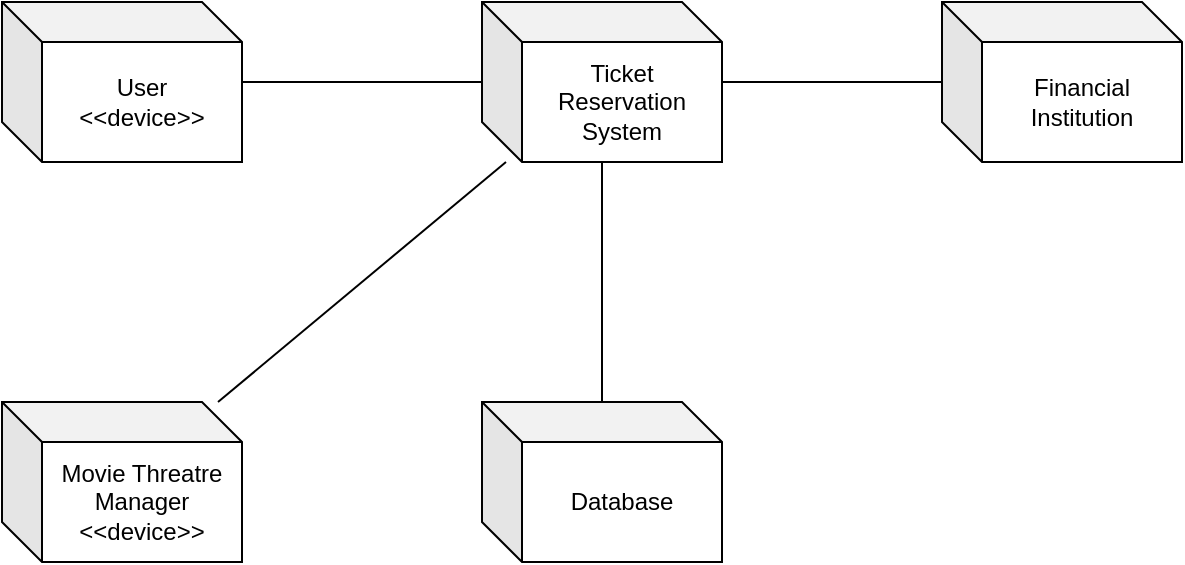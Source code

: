 <mxfile version="13.7.5"><diagram id="oy2q5HbOnpcEOw0WXwtZ" name="Page-1"><mxGraphModel dx="1422" dy="762" grid="1" gridSize="10" guides="1" tooltips="1" connect="1" arrows="1" fold="1" page="1" pageScale="1" pageWidth="827" pageHeight="1169" math="0" shadow="0"><root><mxCell id="0"/><mxCell id="1" parent="0"/><mxCell id="SoLTbm4WhQLNbR9qyjld-1" value="User &lt;br&gt;&amp;lt;&amp;lt;device&amp;gt;&amp;gt;" style="shape=cube;whiteSpace=wrap;html=1;boundedLbl=1;backgroundOutline=1;darkOpacity=0.05;darkOpacity2=0.1;" vertex="1" parent="1"><mxGeometry x="80" y="480" width="120" height="80" as="geometry"/></mxCell><mxCell id="SoLTbm4WhQLNbR9qyjld-2" value="Movie Threatre Manager &amp;lt;&amp;lt;device&amp;gt;&amp;gt;" style="shape=cube;whiteSpace=wrap;html=1;boundedLbl=1;backgroundOutline=1;darkOpacity=0.05;darkOpacity2=0.1;" vertex="1" parent="1"><mxGeometry x="80" y="680" width="120" height="80" as="geometry"/></mxCell><mxCell id="SoLTbm4WhQLNbR9qyjld-3" value="Financial Institution" style="shape=cube;whiteSpace=wrap;html=1;boundedLbl=1;backgroundOutline=1;darkOpacity=0.05;darkOpacity2=0.1;" vertex="1" parent="1"><mxGeometry x="550" y="480" width="120" height="80" as="geometry"/></mxCell><mxCell id="SoLTbm4WhQLNbR9qyjld-4" value="Database" style="shape=cube;whiteSpace=wrap;html=1;boundedLbl=1;backgroundOutline=1;darkOpacity=0.05;darkOpacity2=0.1;" vertex="1" parent="1"><mxGeometry x="320" y="680" width="120" height="80" as="geometry"/></mxCell><mxCell id="SoLTbm4WhQLNbR9qyjld-9" value="Ticket Reservation System" style="shape=cube;whiteSpace=wrap;html=1;boundedLbl=1;backgroundOutline=1;darkOpacity=0.05;darkOpacity2=0.1;" vertex="1" parent="1"><mxGeometry x="320" y="480" width="120" height="80" as="geometry"/></mxCell><mxCell id="SoLTbm4WhQLNbR9qyjld-10" value="" style="endArrow=none;html=1;" edge="1" parent="1" source="SoLTbm4WhQLNbR9qyjld-1" target="SoLTbm4WhQLNbR9qyjld-9"><mxGeometry width="50" height="50" relative="1" as="geometry"><mxPoint x="390" y="670" as="sourcePoint"/><mxPoint x="440" y="620" as="targetPoint"/></mxGeometry></mxCell><mxCell id="SoLTbm4WhQLNbR9qyjld-13" value="" style="endArrow=none;html=1;" edge="1" parent="1" source="SoLTbm4WhQLNbR9qyjld-4" target="SoLTbm4WhQLNbR9qyjld-9"><mxGeometry width="50" height="50" relative="1" as="geometry"><mxPoint x="390" y="670" as="sourcePoint"/><mxPoint x="440" y="620" as="targetPoint"/></mxGeometry></mxCell><mxCell id="SoLTbm4WhQLNbR9qyjld-14" value="" style="endArrow=none;html=1;" edge="1" parent="1" source="SoLTbm4WhQLNbR9qyjld-3" target="SoLTbm4WhQLNbR9qyjld-9"><mxGeometry width="50" height="50" relative="1" as="geometry"><mxPoint x="390" y="670" as="sourcePoint"/><mxPoint x="440" y="620" as="targetPoint"/></mxGeometry></mxCell><mxCell id="SoLTbm4WhQLNbR9qyjld-20" value="" style="endArrow=none;html=1;" edge="1" parent="1" source="SoLTbm4WhQLNbR9qyjld-2" target="SoLTbm4WhQLNbR9qyjld-9"><mxGeometry width="50" height="50" relative="1" as="geometry"><mxPoint x="390" y="670" as="sourcePoint"/><mxPoint x="440" y="620" as="targetPoint"/></mxGeometry></mxCell></root></mxGraphModel></diagram></mxfile>